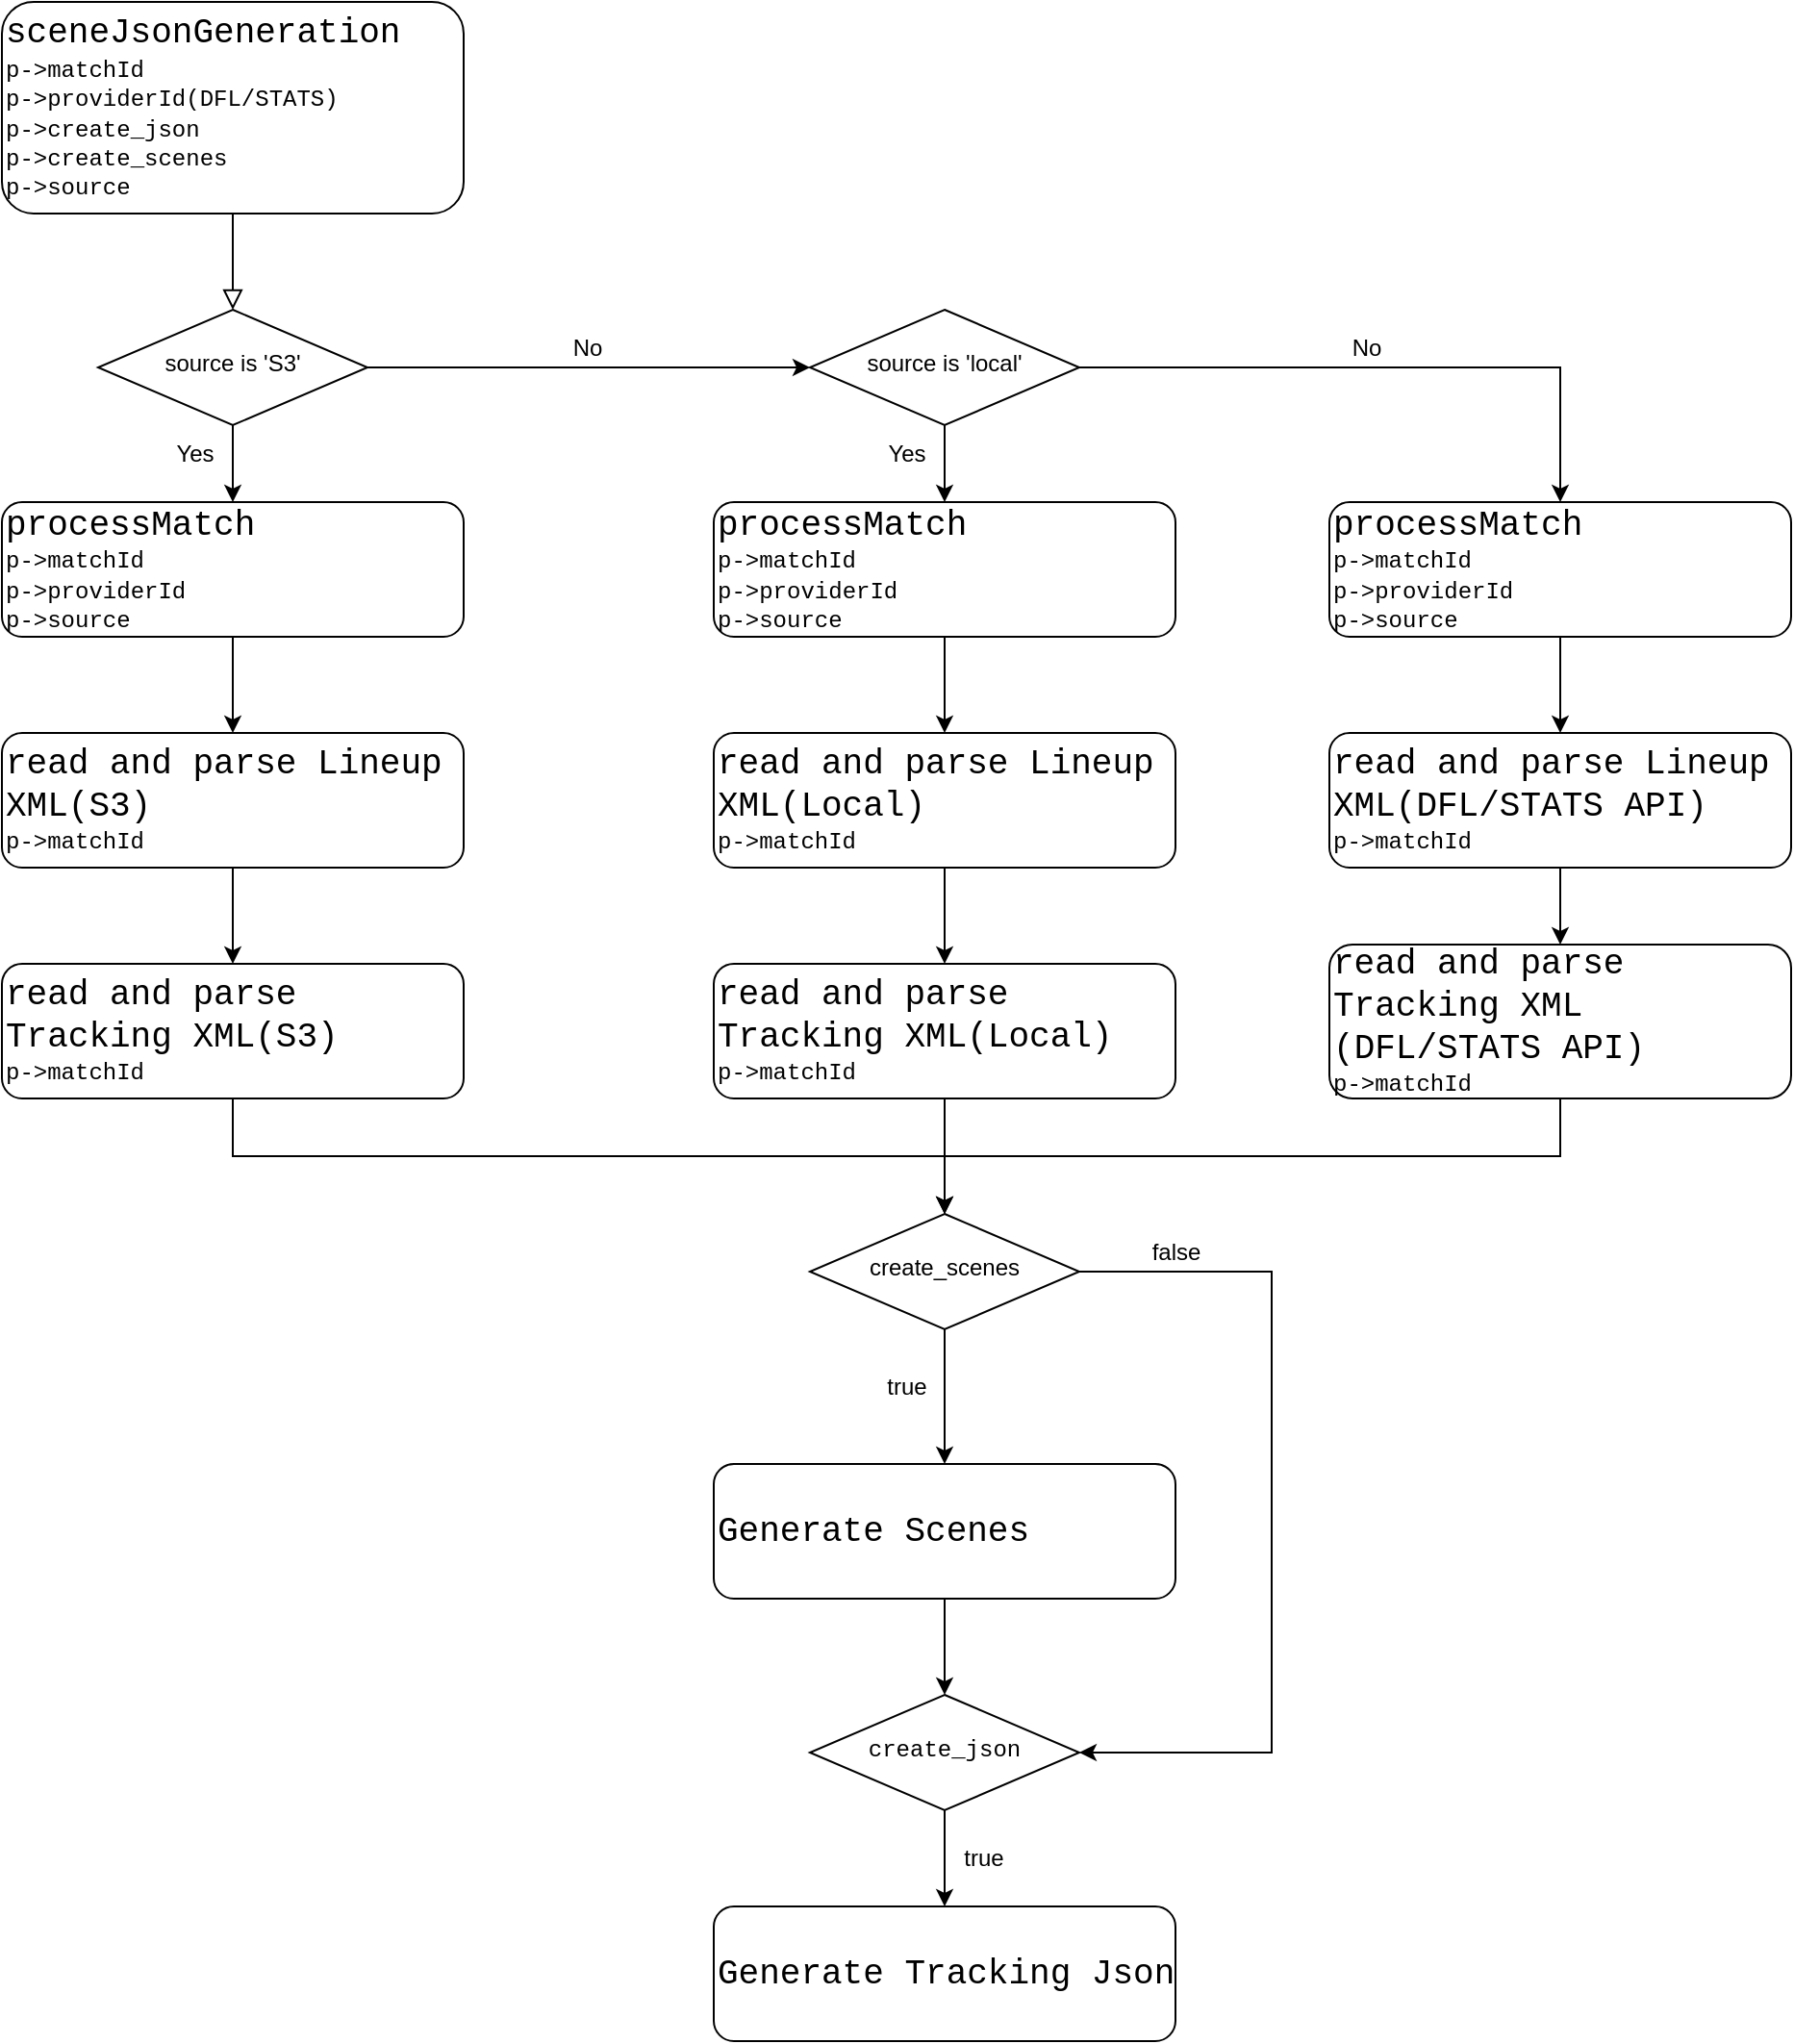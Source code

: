 <mxfile version="12.5.5" type="github" pages="2">
  <diagram id="C5RBs43oDa-KdzZeNtuy" name="Page-1">
    <mxGraphModel dx="1231" dy="491" grid="1" gridSize="10" guides="1" tooltips="1" connect="1" arrows="1" fold="1" page="1" pageScale="1" pageWidth="827" pageHeight="1169" math="0" shadow="0">
      <root>
        <mxCell id="WIyWlLk6GJQsqaUBKTNV-0"/>
        <mxCell id="WIyWlLk6GJQsqaUBKTNV-1" parent="WIyWlLk6GJQsqaUBKTNV-0"/>
        <mxCell id="WIyWlLk6GJQsqaUBKTNV-2" value="" style="rounded=0;html=1;jettySize=auto;orthogonalLoop=1;fontSize=11;endArrow=block;endFill=0;endSize=8;strokeWidth=1;shadow=0;labelBackgroundColor=none;edgeStyle=orthogonalEdgeStyle;" parent="WIyWlLk6GJQsqaUBKTNV-1" source="WIyWlLk6GJQsqaUBKTNV-3" target="WIyWlLk6GJQsqaUBKTNV-6" edge="1">
          <mxGeometry relative="1" as="geometry"/>
        </mxCell>
        <mxCell id="WIyWlLk6GJQsqaUBKTNV-3" value="&lt;span style=&quot;font-family: &amp;#34;menlo&amp;#34; , &amp;#34;monaco&amp;#34; , &amp;#34;courier new&amp;#34; , monospace ; white-space: pre&quot;&gt;&lt;font style=&quot;font-size: 18px&quot;&gt;sceneJsonGeneration&lt;/font&gt;&lt;br&gt;p-&amp;gt;matchId&lt;br&gt;p-&amp;gt;&lt;/span&gt;&lt;span style=&quot;font-family: &amp;#34;menlo&amp;#34; , &amp;#34;monaco&amp;#34; , &amp;#34;courier new&amp;#34; , monospace ; white-space: pre&quot;&gt;providerId(DFL/STATS)&lt;br&gt;&lt;/span&gt;&lt;span style=&quot;font-family: &amp;#34;menlo&amp;#34; , &amp;#34;monaco&amp;#34; , &amp;#34;courier new&amp;#34; , monospace ; white-space: pre&quot;&gt;p-&amp;gt;&lt;/span&gt;&lt;span style=&quot;font-family: &amp;#34;menlo&amp;#34; , &amp;#34;monaco&amp;#34; , &amp;#34;courier new&amp;#34; , monospace ; white-space: pre&quot;&gt;create_json&lt;/span&gt;&lt;span style=&quot;font-family: &amp;#34;menlo&amp;#34; , &amp;#34;monaco&amp;#34; , &amp;#34;courier new&amp;#34; , monospace ; white-space: pre&quot;&gt;&lt;br&gt;p-&amp;gt;&lt;/span&gt;&lt;span style=&quot;font-family: &amp;#34;menlo&amp;#34; , &amp;#34;monaco&amp;#34; , &amp;#34;courier new&amp;#34; , monospace ; white-space: pre&quot;&gt;create_scenes&lt;/span&gt;&lt;span style=&quot;font-family: &amp;#34;menlo&amp;#34; , &amp;#34;monaco&amp;#34; , &amp;#34;courier new&amp;#34; , monospace ; white-space: pre&quot;&gt;&lt;br&gt;&lt;/span&gt;&lt;span style=&quot;font-family: &amp;#34;menlo&amp;#34; , &amp;#34;monaco&amp;#34; , &amp;#34;courier new&amp;#34; , monospace ; white-space: pre&quot;&gt;p-&amp;gt;&lt;/span&gt;&lt;span style=&quot;font-family: &amp;#34;menlo&amp;#34; , &amp;#34;monaco&amp;#34; , &amp;#34;courier new&amp;#34; , monospace ; white-space: pre&quot;&gt;source&lt;/span&gt;" style="rounded=1;whiteSpace=wrap;html=1;fontSize=12;glass=0;strokeWidth=1;shadow=0;align=left;fontColor=#000000;" parent="WIyWlLk6GJQsqaUBKTNV-1" vertex="1">
          <mxGeometry x="110" y="10" width="240" height="110" as="geometry"/>
        </mxCell>
        <mxCell id="urwRw_u1eoGXGEl6cAyF-3" value="" style="edgeStyle=orthogonalEdgeStyle;rounded=0;orthogonalLoop=1;jettySize=auto;html=1;fontColor=#000000;" parent="WIyWlLk6GJQsqaUBKTNV-1" source="WIyWlLk6GJQsqaUBKTNV-6" target="urwRw_u1eoGXGEl6cAyF-2" edge="1">
          <mxGeometry relative="1" as="geometry"/>
        </mxCell>
        <mxCell id="urwRw_u1eoGXGEl6cAyF-9" value="Yes" style="text;html=1;align=center;verticalAlign=middle;resizable=0;points=[];labelBackgroundColor=#ffffff;fontColor=#000000;" parent="urwRw_u1eoGXGEl6cAyF-3" vertex="1" connectable="0">
          <mxGeometry x="-0.242" relative="1" as="geometry">
            <mxPoint x="-20" as="offset"/>
          </mxGeometry>
        </mxCell>
        <mxCell id="urwRw_u1eoGXGEl6cAyF-15" value="" style="edgeStyle=orthogonalEdgeStyle;rounded=0;orthogonalLoop=1;jettySize=auto;html=1;fontColor=#000000;" parent="WIyWlLk6GJQsqaUBKTNV-1" source="WIyWlLk6GJQsqaUBKTNV-6" target="urwRw_u1eoGXGEl6cAyF-14" edge="1">
          <mxGeometry relative="1" as="geometry"/>
        </mxCell>
        <mxCell id="urwRw_u1eoGXGEl6cAyF-16" value="No" style="text;html=1;align=center;verticalAlign=middle;resizable=0;points=[];labelBackgroundColor=#ffffff;fontColor=#000000;" parent="urwRw_u1eoGXGEl6cAyF-15" vertex="1" connectable="0">
          <mxGeometry x="0.017" y="4" relative="1" as="geometry">
            <mxPoint x="-3.17" y="-6" as="offset"/>
          </mxGeometry>
        </mxCell>
        <mxCell id="WIyWlLk6GJQsqaUBKTNV-6" value="source is &#39;S3&#39;" style="rhombus;whiteSpace=wrap;html=1;shadow=0;fontFamily=Helvetica;fontSize=12;align=center;strokeWidth=1;spacing=6;spacingTop=-4;" parent="WIyWlLk6GJQsqaUBKTNV-1" vertex="1">
          <mxGeometry x="160" y="170" width="140" height="60" as="geometry"/>
        </mxCell>
        <mxCell id="urwRw_u1eoGXGEl6cAyF-19" value="" style="edgeStyle=orthogonalEdgeStyle;rounded=0;orthogonalLoop=1;jettySize=auto;html=1;fontColor=#000000;" parent="WIyWlLk6GJQsqaUBKTNV-1" source="urwRw_u1eoGXGEl6cAyF-14" target="urwRw_u1eoGXGEl6cAyF-13" edge="1">
          <mxGeometry relative="1" as="geometry"/>
        </mxCell>
        <mxCell id="urwRw_u1eoGXGEl6cAyF-26" value="Yes" style="text;html=1;align=center;verticalAlign=middle;resizable=0;points=[];labelBackgroundColor=#ffffff;fontColor=#000000;" parent="urwRw_u1eoGXGEl6cAyF-19" vertex="1" connectable="0">
          <mxGeometry x="-0.283" relative="1" as="geometry">
            <mxPoint x="-20" as="offset"/>
          </mxGeometry>
        </mxCell>
        <mxCell id="urwRw_u1eoGXGEl6cAyF-25" value="" style="edgeStyle=orthogonalEdgeStyle;rounded=0;orthogonalLoop=1;jettySize=auto;html=1;fontColor=#000000;entryX=0.5;entryY=0;entryDx=0;entryDy=0;" parent="WIyWlLk6GJQsqaUBKTNV-1" source="urwRw_u1eoGXGEl6cAyF-14" target="urwRw_u1eoGXGEl6cAyF-28" edge="1">
          <mxGeometry relative="1" as="geometry">
            <mxPoint x="850" y="200" as="targetPoint"/>
          </mxGeometry>
        </mxCell>
        <mxCell id="urwRw_u1eoGXGEl6cAyF-27" value="No" style="text;html=1;align=center;verticalAlign=middle;resizable=0;points=[];labelBackgroundColor=#ffffff;fontColor=#000000;" parent="urwRw_u1eoGXGEl6cAyF-25" vertex="1" connectable="0">
          <mxGeometry x="-0.07" y="-4" relative="1" as="geometry">
            <mxPoint y="-14" as="offset"/>
          </mxGeometry>
        </mxCell>
        <mxCell id="urwRw_u1eoGXGEl6cAyF-14" value="source is &#39;local&#39;" style="rhombus;whiteSpace=wrap;html=1;shadow=0;fontFamily=Helvetica;fontSize=12;align=center;strokeWidth=1;spacing=6;spacingTop=-4;" parent="WIyWlLk6GJQsqaUBKTNV-1" vertex="1">
          <mxGeometry x="530" y="170" width="140" height="60" as="geometry"/>
        </mxCell>
        <mxCell id="urwRw_u1eoGXGEl6cAyF-5" style="edgeStyle=orthogonalEdgeStyle;rounded=0;orthogonalLoop=1;jettySize=auto;html=1;exitX=0.5;exitY=1;exitDx=0;exitDy=0;fontColor=#000000;" parent="WIyWlLk6GJQsqaUBKTNV-1" source="urwRw_u1eoGXGEl6cAyF-2" target="urwRw_u1eoGXGEl6cAyF-4" edge="1">
          <mxGeometry relative="1" as="geometry"/>
        </mxCell>
        <mxCell id="urwRw_u1eoGXGEl6cAyF-2" value="&lt;span style=&quot;font-family: &amp;#34;menlo&amp;#34; , &amp;#34;monaco&amp;#34; , &amp;#34;courier new&amp;#34; , monospace ; white-space: pre&quot;&gt;&lt;span style=&quot;font-size: 18px&quot;&gt;processMatch&lt;/span&gt;&lt;br&gt;p-&amp;gt;matchId&lt;br&gt;p-&amp;gt;&lt;/span&gt;&lt;span style=&quot;font-family: &amp;#34;menlo&amp;#34; , &amp;#34;monaco&amp;#34; , &amp;#34;courier new&amp;#34; , monospace ; white-space: pre&quot;&gt;providerId&lt;/span&gt;&lt;span style=&quot;font-family: &amp;#34;menlo&amp;#34; , &amp;#34;monaco&amp;#34; , &amp;#34;courier new&amp;#34; , monospace ; white-space: pre&quot;&gt;&lt;br&gt;&lt;/span&gt;&lt;span style=&quot;font-family: &amp;#34;menlo&amp;#34; , &amp;#34;monaco&amp;#34; , &amp;#34;courier new&amp;#34; , monospace ; white-space: pre&quot;&gt;p-&amp;gt;&lt;/span&gt;&lt;span style=&quot;font-family: &amp;#34;menlo&amp;#34; , &amp;#34;monaco&amp;#34; , &amp;#34;courier new&amp;#34; , monospace ; white-space: pre&quot;&gt;source&lt;/span&gt;" style="rounded=1;whiteSpace=wrap;html=1;fontSize=12;glass=0;strokeWidth=1;shadow=0;align=left;fontColor=#000000;" parent="WIyWlLk6GJQsqaUBKTNV-1" vertex="1">
          <mxGeometry x="110" y="270" width="240" height="70" as="geometry"/>
        </mxCell>
        <mxCell id="urwRw_u1eoGXGEl6cAyF-8" value="" style="edgeStyle=orthogonalEdgeStyle;rounded=0;orthogonalLoop=1;jettySize=auto;html=1;fontColor=#000000;" parent="WIyWlLk6GJQsqaUBKTNV-1" source="urwRw_u1eoGXGEl6cAyF-4" target="urwRw_u1eoGXGEl6cAyF-7" edge="1">
          <mxGeometry relative="1" as="geometry"/>
        </mxCell>
        <mxCell id="urwRw_u1eoGXGEl6cAyF-4" value="&lt;span style=&quot;font-family: &amp;#34;menlo&amp;#34; , &amp;#34;monaco&amp;#34; , &amp;#34;courier new&amp;#34; , monospace ; white-space: pre&quot;&gt;&lt;span style=&quot;font-size: 18px&quot;&gt;read and parse Lineup &lt;br/&gt;XML(S3) &lt;/span&gt;&lt;br&gt;p-&amp;gt;matchId&lt;br&gt;&lt;/span&gt;" style="rounded=1;whiteSpace=wrap;html=1;fontSize=12;glass=0;strokeWidth=1;shadow=0;align=left;fontColor=#000000;" parent="WIyWlLk6GJQsqaUBKTNV-1" vertex="1">
          <mxGeometry x="110" y="390" width="240" height="70" as="geometry"/>
        </mxCell>
        <mxCell id="urwRw_u1eoGXGEl6cAyF-36" value="" style="edgeStyle=orthogonalEdgeStyle;rounded=0;orthogonalLoop=1;jettySize=auto;html=1;fontColor=#000000;exitX=0.5;exitY=1;exitDx=0;exitDy=0;" parent="WIyWlLk6GJQsqaUBKTNV-1" source="urwRw_u1eoGXGEl6cAyF-7" target="urwRw_u1eoGXGEl6cAyF-34" edge="1">
          <mxGeometry relative="1" as="geometry"/>
        </mxCell>
        <mxCell id="urwRw_u1eoGXGEl6cAyF-7" value="&lt;span style=&quot;font-family: &amp;#34;menlo&amp;#34; , &amp;#34;monaco&amp;#34; , &amp;#34;courier new&amp;#34; , monospace ; white-space: pre&quot;&gt;&lt;span style=&quot;font-size: 18px&quot;&gt;read and parse &lt;br/&gt;Tracking XML(S3) &lt;/span&gt;&lt;br&gt;p-&amp;gt;matchId&lt;br&gt;&lt;/span&gt;" style="rounded=1;whiteSpace=wrap;html=1;fontSize=12;glass=0;strokeWidth=1;shadow=0;align=left;fontColor=#000000;" parent="WIyWlLk6GJQsqaUBKTNV-1" vertex="1">
          <mxGeometry x="110" y="510" width="240" height="70" as="geometry"/>
        </mxCell>
        <mxCell id="urwRw_u1eoGXGEl6cAyF-22" value="" style="edgeStyle=orthogonalEdgeStyle;rounded=0;orthogonalLoop=1;jettySize=auto;html=1;fontColor=#000000;" parent="WIyWlLk6GJQsqaUBKTNV-1" source="urwRw_u1eoGXGEl6cAyF-13" target="urwRw_u1eoGXGEl6cAyF-20" edge="1">
          <mxGeometry relative="1" as="geometry"/>
        </mxCell>
        <mxCell id="urwRw_u1eoGXGEl6cAyF-13" value="&lt;span style=&quot;font-family: &amp;#34;menlo&amp;#34; , &amp;#34;monaco&amp;#34; , &amp;#34;courier new&amp;#34; , monospace ; white-space: pre&quot;&gt;&lt;span style=&quot;font-size: 18px&quot;&gt;processMatch&lt;/span&gt;&lt;br&gt;p-&amp;gt;matchId&lt;br&gt;p-&amp;gt;&lt;/span&gt;&lt;span style=&quot;font-family: &amp;#34;menlo&amp;#34; , &amp;#34;monaco&amp;#34; , &amp;#34;courier new&amp;#34; , monospace ; white-space: pre&quot;&gt;providerId&lt;/span&gt;&lt;span style=&quot;font-family: &amp;#34;menlo&amp;#34; , &amp;#34;monaco&amp;#34; , &amp;#34;courier new&amp;#34; , monospace ; white-space: pre&quot;&gt;&lt;br&gt;&lt;/span&gt;&lt;span style=&quot;font-family: &amp;#34;menlo&amp;#34; , &amp;#34;monaco&amp;#34; , &amp;#34;courier new&amp;#34; , monospace ; white-space: pre&quot;&gt;p-&amp;gt;&lt;/span&gt;&lt;span style=&quot;font-family: &amp;#34;menlo&amp;#34; , &amp;#34;monaco&amp;#34; , &amp;#34;courier new&amp;#34; , monospace ; white-space: pre&quot;&gt;source&lt;/span&gt;" style="rounded=1;whiteSpace=wrap;html=1;fontSize=12;glass=0;strokeWidth=1;shadow=0;align=left;fontColor=#000000;" parent="WIyWlLk6GJQsqaUBKTNV-1" vertex="1">
          <mxGeometry x="480" y="270" width="240" height="70" as="geometry"/>
        </mxCell>
        <mxCell id="urwRw_u1eoGXGEl6cAyF-23" value="" style="edgeStyle=orthogonalEdgeStyle;rounded=0;orthogonalLoop=1;jettySize=auto;html=1;fontColor=#000000;" parent="WIyWlLk6GJQsqaUBKTNV-1" source="urwRw_u1eoGXGEl6cAyF-20" target="urwRw_u1eoGXGEl6cAyF-21" edge="1">
          <mxGeometry relative="1" as="geometry"/>
        </mxCell>
        <mxCell id="urwRw_u1eoGXGEl6cAyF-20" value="&lt;span style=&quot;font-family: &amp;#34;menlo&amp;#34; , &amp;#34;monaco&amp;#34; , &amp;#34;courier new&amp;#34; , monospace ; white-space: pre&quot;&gt;&lt;span style=&quot;font-size: 18px&quot;&gt;read and parse Lineup &lt;br&gt;XML(Local) &lt;/span&gt;&lt;br&gt;p-&amp;gt;matchId&lt;br&gt;&lt;/span&gt;" style="rounded=1;whiteSpace=wrap;html=1;fontSize=12;glass=0;strokeWidth=1;shadow=0;align=left;fontColor=#000000;" parent="WIyWlLk6GJQsqaUBKTNV-1" vertex="1">
          <mxGeometry x="480" y="390" width="240" height="70" as="geometry"/>
        </mxCell>
        <mxCell id="urwRw_u1eoGXGEl6cAyF-37" value="" style="edgeStyle=orthogonalEdgeStyle;rounded=0;orthogonalLoop=1;jettySize=auto;html=1;fontColor=#000000;" parent="WIyWlLk6GJQsqaUBKTNV-1" source="urwRw_u1eoGXGEl6cAyF-21" target="urwRw_u1eoGXGEl6cAyF-34" edge="1">
          <mxGeometry relative="1" as="geometry"/>
        </mxCell>
        <mxCell id="urwRw_u1eoGXGEl6cAyF-21" value="&lt;span style=&quot;font-family: &amp;#34;menlo&amp;#34; , &amp;#34;monaco&amp;#34; , &amp;#34;courier new&amp;#34; , monospace ; white-space: pre&quot;&gt;&lt;span style=&quot;font-size: 18px&quot;&gt;read and parse &lt;br&gt;Tracking XML(Local) &lt;/span&gt;&lt;br&gt;p-&amp;gt;matchId&lt;br&gt;&lt;/span&gt;" style="rounded=1;whiteSpace=wrap;html=1;fontSize=12;glass=0;strokeWidth=1;shadow=0;align=left;fontColor=#000000;" parent="WIyWlLk6GJQsqaUBKTNV-1" vertex="1">
          <mxGeometry x="480" y="510" width="240" height="70" as="geometry"/>
        </mxCell>
        <mxCell id="urwRw_u1eoGXGEl6cAyF-31" value="" style="edgeStyle=orthogonalEdgeStyle;rounded=0;orthogonalLoop=1;jettySize=auto;html=1;fontColor=#000000;" parent="WIyWlLk6GJQsqaUBKTNV-1" source="urwRw_u1eoGXGEl6cAyF-28" target="urwRw_u1eoGXGEl6cAyF-29" edge="1">
          <mxGeometry relative="1" as="geometry"/>
        </mxCell>
        <mxCell id="urwRw_u1eoGXGEl6cAyF-28" value="&lt;span style=&quot;font-family: &amp;#34;menlo&amp;#34; , &amp;#34;monaco&amp;#34; , &amp;#34;courier new&amp;#34; , monospace ; white-space: pre&quot;&gt;&lt;span style=&quot;font-size: 18px&quot;&gt;processMatch&lt;/span&gt;&lt;br&gt;p-&amp;gt;matchId&lt;br&gt;p-&amp;gt;&lt;/span&gt;&lt;span style=&quot;font-family: &amp;#34;menlo&amp;#34; , &amp;#34;monaco&amp;#34; , &amp;#34;courier new&amp;#34; , monospace ; white-space: pre&quot;&gt;providerId&lt;/span&gt;&lt;span style=&quot;font-family: &amp;#34;menlo&amp;#34; , &amp;#34;monaco&amp;#34; , &amp;#34;courier new&amp;#34; , monospace ; white-space: pre&quot;&gt;&lt;br&gt;&lt;/span&gt;&lt;span style=&quot;font-family: &amp;#34;menlo&amp;#34; , &amp;#34;monaco&amp;#34; , &amp;#34;courier new&amp;#34; , monospace ; white-space: pre&quot;&gt;p-&amp;gt;&lt;/span&gt;&lt;span style=&quot;font-family: &amp;#34;menlo&amp;#34; , &amp;#34;monaco&amp;#34; , &amp;#34;courier new&amp;#34; , monospace ; white-space: pre&quot;&gt;source&lt;/span&gt;" style="rounded=1;whiteSpace=wrap;html=1;fontSize=12;glass=0;strokeWidth=1;shadow=0;align=left;fontColor=#000000;" parent="WIyWlLk6GJQsqaUBKTNV-1" vertex="1">
          <mxGeometry x="800" y="270" width="240" height="70" as="geometry"/>
        </mxCell>
        <mxCell id="urwRw_u1eoGXGEl6cAyF-32" value="" style="edgeStyle=orthogonalEdgeStyle;rounded=0;orthogonalLoop=1;jettySize=auto;html=1;fontColor=#000000;" parent="WIyWlLk6GJQsqaUBKTNV-1" source="urwRw_u1eoGXGEl6cAyF-29" target="urwRw_u1eoGXGEl6cAyF-30" edge="1">
          <mxGeometry relative="1" as="geometry"/>
        </mxCell>
        <mxCell id="urwRw_u1eoGXGEl6cAyF-29" value="&lt;span style=&quot;font-family: &amp;#34;menlo&amp;#34; , &amp;#34;monaco&amp;#34; , &amp;#34;courier new&amp;#34; , monospace ; white-space: pre&quot;&gt;&lt;span style=&quot;font-size: 18px&quot;&gt;read and parse Lineup &lt;br&gt;XML(DFL/STATS API) &lt;/span&gt;&lt;br&gt;p-&amp;gt;matchId&lt;br&gt;&lt;/span&gt;" style="rounded=1;whiteSpace=wrap;html=1;fontSize=12;glass=0;strokeWidth=1;shadow=0;align=left;fontColor=#000000;" parent="WIyWlLk6GJQsqaUBKTNV-1" vertex="1">
          <mxGeometry x="800" y="390" width="240" height="70" as="geometry"/>
        </mxCell>
        <mxCell id="urwRw_u1eoGXGEl6cAyF-39" value="" style="edgeStyle=orthogonalEdgeStyle;rounded=0;orthogonalLoop=1;jettySize=auto;html=1;fontColor=#000000;entryX=0.5;entryY=0;entryDx=0;entryDy=0;exitX=0.5;exitY=1;exitDx=0;exitDy=0;" parent="WIyWlLk6GJQsqaUBKTNV-1" source="urwRw_u1eoGXGEl6cAyF-30" target="urwRw_u1eoGXGEl6cAyF-34" edge="1">
          <mxGeometry relative="1" as="geometry">
            <mxPoint x="920" y="660" as="targetPoint"/>
          </mxGeometry>
        </mxCell>
        <mxCell id="urwRw_u1eoGXGEl6cAyF-30" value="&lt;span style=&quot;font-family: &amp;#34;menlo&amp;#34; , &amp;#34;monaco&amp;#34; , &amp;#34;courier new&amp;#34; , monospace ; white-space: pre&quot;&gt;&lt;span style=&quot;font-size: 18px&quot;&gt;read and parse &lt;br&gt;Tracking XML&lt;br/&gt;(&lt;/span&gt;&lt;/span&gt;&lt;span style=&quot;font-family: &amp;#34;menlo&amp;#34; , &amp;#34;monaco&amp;#34; , &amp;#34;courier new&amp;#34; , monospace ; font-size: 18px ; white-space: pre&quot;&gt;DFL/STATS API&lt;/span&gt;&lt;span style=&quot;font-family: &amp;#34;menlo&amp;#34; , &amp;#34;monaco&amp;#34; , &amp;#34;courier new&amp;#34; , monospace ; white-space: pre&quot;&gt;&lt;span style=&quot;font-size: 18px&quot;&gt;) &lt;/span&gt;&lt;br&gt;p-&amp;gt;matchId&lt;br&gt;&lt;/span&gt;" style="rounded=1;whiteSpace=wrap;html=1;fontSize=12;glass=0;strokeWidth=1;shadow=0;align=left;fontColor=#000000;" parent="WIyWlLk6GJQsqaUBKTNV-1" vertex="1">
          <mxGeometry x="800" y="500" width="240" height="80" as="geometry"/>
        </mxCell>
        <mxCell id="urwRw_u1eoGXGEl6cAyF-42" value="" style="edgeStyle=orthogonalEdgeStyle;rounded=0;orthogonalLoop=1;jettySize=auto;html=1;fontColor=#000000;" parent="WIyWlLk6GJQsqaUBKTNV-1" source="urwRw_u1eoGXGEl6cAyF-34" target="urwRw_u1eoGXGEl6cAyF-41" edge="1">
          <mxGeometry relative="1" as="geometry"/>
        </mxCell>
        <mxCell id="urwRw_u1eoGXGEl6cAyF-43" value="true" style="text;html=1;align=center;verticalAlign=middle;resizable=0;points=[];labelBackgroundColor=#ffffff;fontColor=#000000;" parent="urwRw_u1eoGXGEl6cAyF-42" vertex="1" connectable="0">
          <mxGeometry x="0.243" y="-1" relative="1" as="geometry">
            <mxPoint x="-19" y="-13.33" as="offset"/>
          </mxGeometry>
        </mxCell>
        <mxCell id="urwRw_u1eoGXGEl6cAyF-45" style="edgeStyle=orthogonalEdgeStyle;rounded=0;orthogonalLoop=1;jettySize=auto;html=1;exitX=1;exitY=0.5;exitDx=0;exitDy=0;entryX=1;entryY=0.5;entryDx=0;entryDy=0;fontColor=#000000;" parent="WIyWlLk6GJQsqaUBKTNV-1" source="urwRw_u1eoGXGEl6cAyF-34" target="urwRw_u1eoGXGEl6cAyF-44" edge="1">
          <mxGeometry relative="1" as="geometry">
            <Array as="points">
              <mxPoint x="770" y="670"/>
              <mxPoint x="770" y="920"/>
            </Array>
          </mxGeometry>
        </mxCell>
        <mxCell id="urwRw_u1eoGXGEl6cAyF-46" value="false" style="text;html=1;align=center;verticalAlign=middle;resizable=0;points=[];labelBackgroundColor=#ffffff;fontColor=#000000;" parent="urwRw_u1eoGXGEl6cAyF-45" vertex="1" connectable="0">
          <mxGeometry x="-0.787" relative="1" as="geometry">
            <mxPoint x="2.17" y="-10.17" as="offset"/>
          </mxGeometry>
        </mxCell>
        <mxCell id="urwRw_u1eoGXGEl6cAyF-34" value="&lt;span style=&quot;text-align: left ; white-space: nowrap&quot;&gt;create_scenes&lt;/span&gt;" style="rhombus;whiteSpace=wrap;html=1;shadow=0;fontFamily=Helvetica;fontSize=12;align=center;strokeWidth=1;spacing=6;spacingTop=-4;" parent="WIyWlLk6GJQsqaUBKTNV-1" vertex="1">
          <mxGeometry x="530" y="640" width="140" height="60" as="geometry"/>
        </mxCell>
        <mxCell id="urwRw_u1eoGXGEl6cAyF-47" style="edgeStyle=orthogonalEdgeStyle;rounded=0;orthogonalLoop=1;jettySize=auto;html=1;exitX=0.5;exitY=1;exitDx=0;exitDy=0;entryX=0.5;entryY=0;entryDx=0;entryDy=0;fontColor=#000000;" parent="WIyWlLk6GJQsqaUBKTNV-1" source="urwRw_u1eoGXGEl6cAyF-41" target="urwRw_u1eoGXGEl6cAyF-44" edge="1">
          <mxGeometry relative="1" as="geometry"/>
        </mxCell>
        <mxCell id="urwRw_u1eoGXGEl6cAyF-41" value="&lt;span style=&quot;font-family: &amp;#34;menlo&amp;#34; , &amp;#34;monaco&amp;#34; , &amp;#34;courier new&amp;#34; , monospace ; white-space: pre&quot;&gt;&lt;span style=&quot;font-size: 18px&quot;&gt;Generate Scenes&lt;/span&gt;&lt;br&gt;&lt;/span&gt;" style="rounded=1;whiteSpace=wrap;html=1;fontSize=12;glass=0;strokeWidth=1;shadow=0;align=left;fontColor=#000000;" parent="WIyWlLk6GJQsqaUBKTNV-1" vertex="1">
          <mxGeometry x="480" y="770" width="240" height="70" as="geometry"/>
        </mxCell>
        <mxCell id="urwRw_u1eoGXGEl6cAyF-49" style="edgeStyle=orthogonalEdgeStyle;rounded=0;orthogonalLoop=1;jettySize=auto;html=1;exitX=0.5;exitY=1;exitDx=0;exitDy=0;entryX=0.5;entryY=0;entryDx=0;entryDy=0;fontColor=#000000;" parent="WIyWlLk6GJQsqaUBKTNV-1" source="urwRw_u1eoGXGEl6cAyF-44" target="urwRw_u1eoGXGEl6cAyF-48" edge="1">
          <mxGeometry relative="1" as="geometry"/>
        </mxCell>
        <mxCell id="urwRw_u1eoGXGEl6cAyF-51" value="true" style="text;html=1;align=center;verticalAlign=middle;resizable=0;points=[];labelBackgroundColor=#ffffff;fontColor=#000000;" parent="urwRw_u1eoGXGEl6cAyF-49" vertex="1" connectable="0">
          <mxGeometry y="1" relative="1" as="geometry">
            <mxPoint x="18.67" as="offset"/>
          </mxGeometry>
        </mxCell>
        <mxCell id="urwRw_u1eoGXGEl6cAyF-44" value="&lt;span style=&quot;font-family: &amp;#34;menlo&amp;#34; , &amp;#34;monaco&amp;#34; , &amp;#34;courier new&amp;#34; , monospace ; text-align: left ; white-space: pre&quot;&gt;create_json&lt;/span&gt;" style="rhombus;whiteSpace=wrap;html=1;shadow=0;fontFamily=Helvetica;fontSize=12;align=center;strokeWidth=1;spacing=6;spacingTop=-4;" parent="WIyWlLk6GJQsqaUBKTNV-1" vertex="1">
          <mxGeometry x="530" y="890" width="140" height="60" as="geometry"/>
        </mxCell>
        <mxCell id="urwRw_u1eoGXGEl6cAyF-48" value="&lt;span style=&quot;font-family: &amp;#34;menlo&amp;#34; , &amp;#34;monaco&amp;#34; , &amp;#34;courier new&amp;#34; , monospace ; white-space: pre&quot;&gt;&lt;span style=&quot;font-size: 18px&quot;&gt;Generate Tracking Json&lt;/span&gt;&lt;br&gt;&lt;/span&gt;" style="rounded=1;whiteSpace=wrap;html=1;fontSize=12;glass=0;strokeWidth=1;shadow=0;align=left;fontColor=#000000;" parent="WIyWlLk6GJQsqaUBKTNV-1" vertex="1">
          <mxGeometry x="480" y="1000" width="240" height="70" as="geometry"/>
        </mxCell>
      </root>
    </mxGraphModel>
  </diagram>
  <diagram id="ZFc5zzta5Z7jXo_-OXKQ" name="Page-2">
    <mxGraphModel dx="1231" dy="491" grid="1" gridSize="10" guides="1" tooltips="1" connect="1" arrows="1" fold="1" page="1" pageScale="1" pageWidth="827" pageHeight="1169" math="0" shadow="0">
      <root>
        <mxCell id="RQcI4JkwW768NOqHvp0s-0"/>
        <mxCell id="RQcI4JkwW768NOqHvp0s-1" parent="RQcI4JkwW768NOqHvp0s-0"/>
        <mxCell id="RQcI4JkwW768NOqHvp0s-10" value="TI Service" style="rounded=0;whiteSpace=wrap;html=1;horizontal=1;verticalAlign=top;" vertex="1" parent="RQcI4JkwW768NOqHvp0s-1">
          <mxGeometry x="500" y="40" width="200" height="370" as="geometry"/>
        </mxCell>
        <mxCell id="RQcI4JkwW768NOqHvp0s-2" value="Sportsone" style="rounded=0;whiteSpace=wrap;html=1;horizontal=1;verticalAlign=top;" vertex="1" parent="RQcI4JkwW768NOqHvp0s-1">
          <mxGeometry x="40" y="40" width="200" height="370" as="geometry"/>
        </mxCell>
        <mxCell id="RQcI4JkwW768NOqHvp0s-7" value="" style="edgeStyle=orthogonalEdgeStyle;rounded=0;orthogonalLoop=1;jettySize=auto;html=1;" edge="1" parent="RQcI4JkwW768NOqHvp0s-1" source="RQcI4JkwW768NOqHvp0s-4" target="RQcI4JkwW768NOqHvp0s-6">
          <mxGeometry relative="1" as="geometry"/>
        </mxCell>
        <mxCell id="RQcI4JkwW768NOqHvp0s-4" value="generateScenes Job" style="rounded=1;whiteSpace=wrap;html=1;" vertex="1" parent="RQcI4JkwW768NOqHvp0s-1">
          <mxGeometry x="50" y="80" width="180" height="20" as="geometry"/>
        </mxCell>
        <mxCell id="RQcI4JkwW768NOqHvp0s-9" value="" style="edgeStyle=orthogonalEdgeStyle;rounded=0;orthogonalLoop=1;jettySize=auto;html=1;" edge="1" parent="RQcI4JkwW768NOqHvp0s-1" source="RQcI4JkwW768NOqHvp0s-6" target="RQcI4JkwW768NOqHvp0s-8">
          <mxGeometry relative="1" as="geometry"/>
        </mxCell>
        <mxCell id="RQcI4JkwW768NOqHvp0s-6" value="generateAllScenes" style="rounded=1;whiteSpace=wrap;html=1;arcSize=0;" vertex="1" parent="RQcI4JkwW768NOqHvp0s-1">
          <mxGeometry x="50" y="130" width="180" height="20" as="geometry"/>
        </mxCell>
        <mxCell id="RQcI4JkwW768NOqHvp0s-12" value="" style="edgeStyle=orthogonalEdgeStyle;rounded=0;orthogonalLoop=1;jettySize=auto;html=1;entryX=0;entryY=0.5;entryDx=0;entryDy=0;exitX=0;exitY=0.5;exitDx=0;exitDy=0;" edge="1" parent="RQcI4JkwW768NOqHvp0s-1" source="RQcI4JkwW768NOqHvp0s-8" target="RQcI4JkwW768NOqHvp0s-11">
          <mxGeometry relative="1" as="geometry"/>
        </mxCell>
        <mxCell id="RQcI4JkwW768NOqHvp0s-13" value="provider id" style="text;html=1;align=center;verticalAlign=middle;resizable=0;points=[];labelBackgroundColor=#ffffff;horizontal=0;" vertex="1" connectable="0" parent="RQcI4JkwW768NOqHvp0s-12">
          <mxGeometry x="-0.06" relative="1" as="geometry">
            <mxPoint x="-10" y="8" as="offset"/>
          </mxGeometry>
        </mxCell>
        <mxCell id="RQcI4JkwW768NOqHvp0s-8" value="getCFMatchesWithTrackingData" style="rounded=1;whiteSpace=wrap;html=1;" vertex="1" parent="RQcI4JkwW768NOqHvp0s-1">
          <mxGeometry x="50" y="180" width="180" height="20" as="geometry"/>
        </mxCell>
        <mxCell id="RQcI4JkwW768NOqHvp0s-17" value="" style="edgeStyle=orthogonalEdgeStyle;rounded=0;orthogonalLoop=1;jettySize=auto;html=1;" edge="1" parent="RQcI4JkwW768NOqHvp0s-1" source="RQcI4JkwW768NOqHvp0s-11" target="RQcI4JkwW768NOqHvp0s-16">
          <mxGeometry relative="1" as="geometry"/>
        </mxCell>
        <mxCell id="RQcI4JkwW768NOqHvp0s-18" value="/tactics/v1/matches?providerId" style="text;html=1;align=center;verticalAlign=middle;resizable=0;points=[];labelBackgroundColor=#ffffff;" vertex="1" connectable="0" parent="RQcI4JkwW768NOqHvp0s-17">
          <mxGeometry x="-0.05" y="-1" relative="1" as="geometry">
            <mxPoint x="-3" y="-11" as="offset"/>
          </mxGeometry>
        </mxCell>
        <mxCell id="7k0M_XbaFTS-zMi3Jnd4-1" value="" style="edgeStyle=orthogonalEdgeStyle;rounded=0;orthogonalLoop=1;jettySize=auto;html=1;" edge="1" parent="RQcI4JkwW768NOqHvp0s-1" source="RQcI4JkwW768NOqHvp0s-11" target="7k0M_XbaFTS-zMi3Jnd4-0">
          <mxGeometry relative="1" as="geometry"/>
        </mxCell>
        <mxCell id="RQcI4JkwW768NOqHvp0s-11" value="get" style="rounded=1;whiteSpace=wrap;html=1;" vertex="1" parent="RQcI4JkwW768NOqHvp0s-1">
          <mxGeometry x="50" y="240" width="180" height="20" as="geometry"/>
        </mxCell>
        <mxCell id="7k0M_XbaFTS-zMi3Jnd4-0" value="&lt;font style=&quot;font-size: 11px&quot;&gt;SCENES_GENERATED&lt;/font&gt;" style="rounded=1;whiteSpace=wrap;html=1;fontSize=6;" vertex="1" parent="RQcI4JkwW768NOqHvp0s-1">
          <mxGeometry x="40" y="300" width="200" height="20" as="geometry"/>
        </mxCell>
        <mxCell id="RQcI4JkwW768NOqHvp0s-20" value="" style="edgeStyle=orthogonalEdgeStyle;rounded=0;orthogonalLoop=1;jettySize=auto;html=1;entryX=0.75;entryY=1;entryDx=0;entryDy=0;exitX=0.5;exitY=1;exitDx=0;exitDy=0;" edge="1" parent="RQcI4JkwW768NOqHvp0s-1" source="RQcI4JkwW768NOqHvp0s-16" target="RQcI4JkwW768NOqHvp0s-11">
          <mxGeometry relative="1" as="geometry"/>
        </mxCell>
        <mxCell id="RQcI4JkwW768NOqHvp0s-16" value="&lt;div style=&quot;color: rgb(212 , 212 , 212) ; background-color: rgb(30 , 30 , 30) ; font-family: &amp;#34;menlo&amp;#34; , &amp;#34;monaco&amp;#34; , &amp;#34;courier new&amp;#34; , monospace ; line-height: 18px ; white-space: pre&quot;&gt;findByProviderId&lt;/div&gt;" style="rounded=1;whiteSpace=wrap;html=1;" vertex="1" parent="RQcI4JkwW768NOqHvp0s-1">
          <mxGeometry x="510" y="240" width="180" height="20" as="geometry"/>
        </mxCell>
      </root>
    </mxGraphModel>
  </diagram>
</mxfile>
